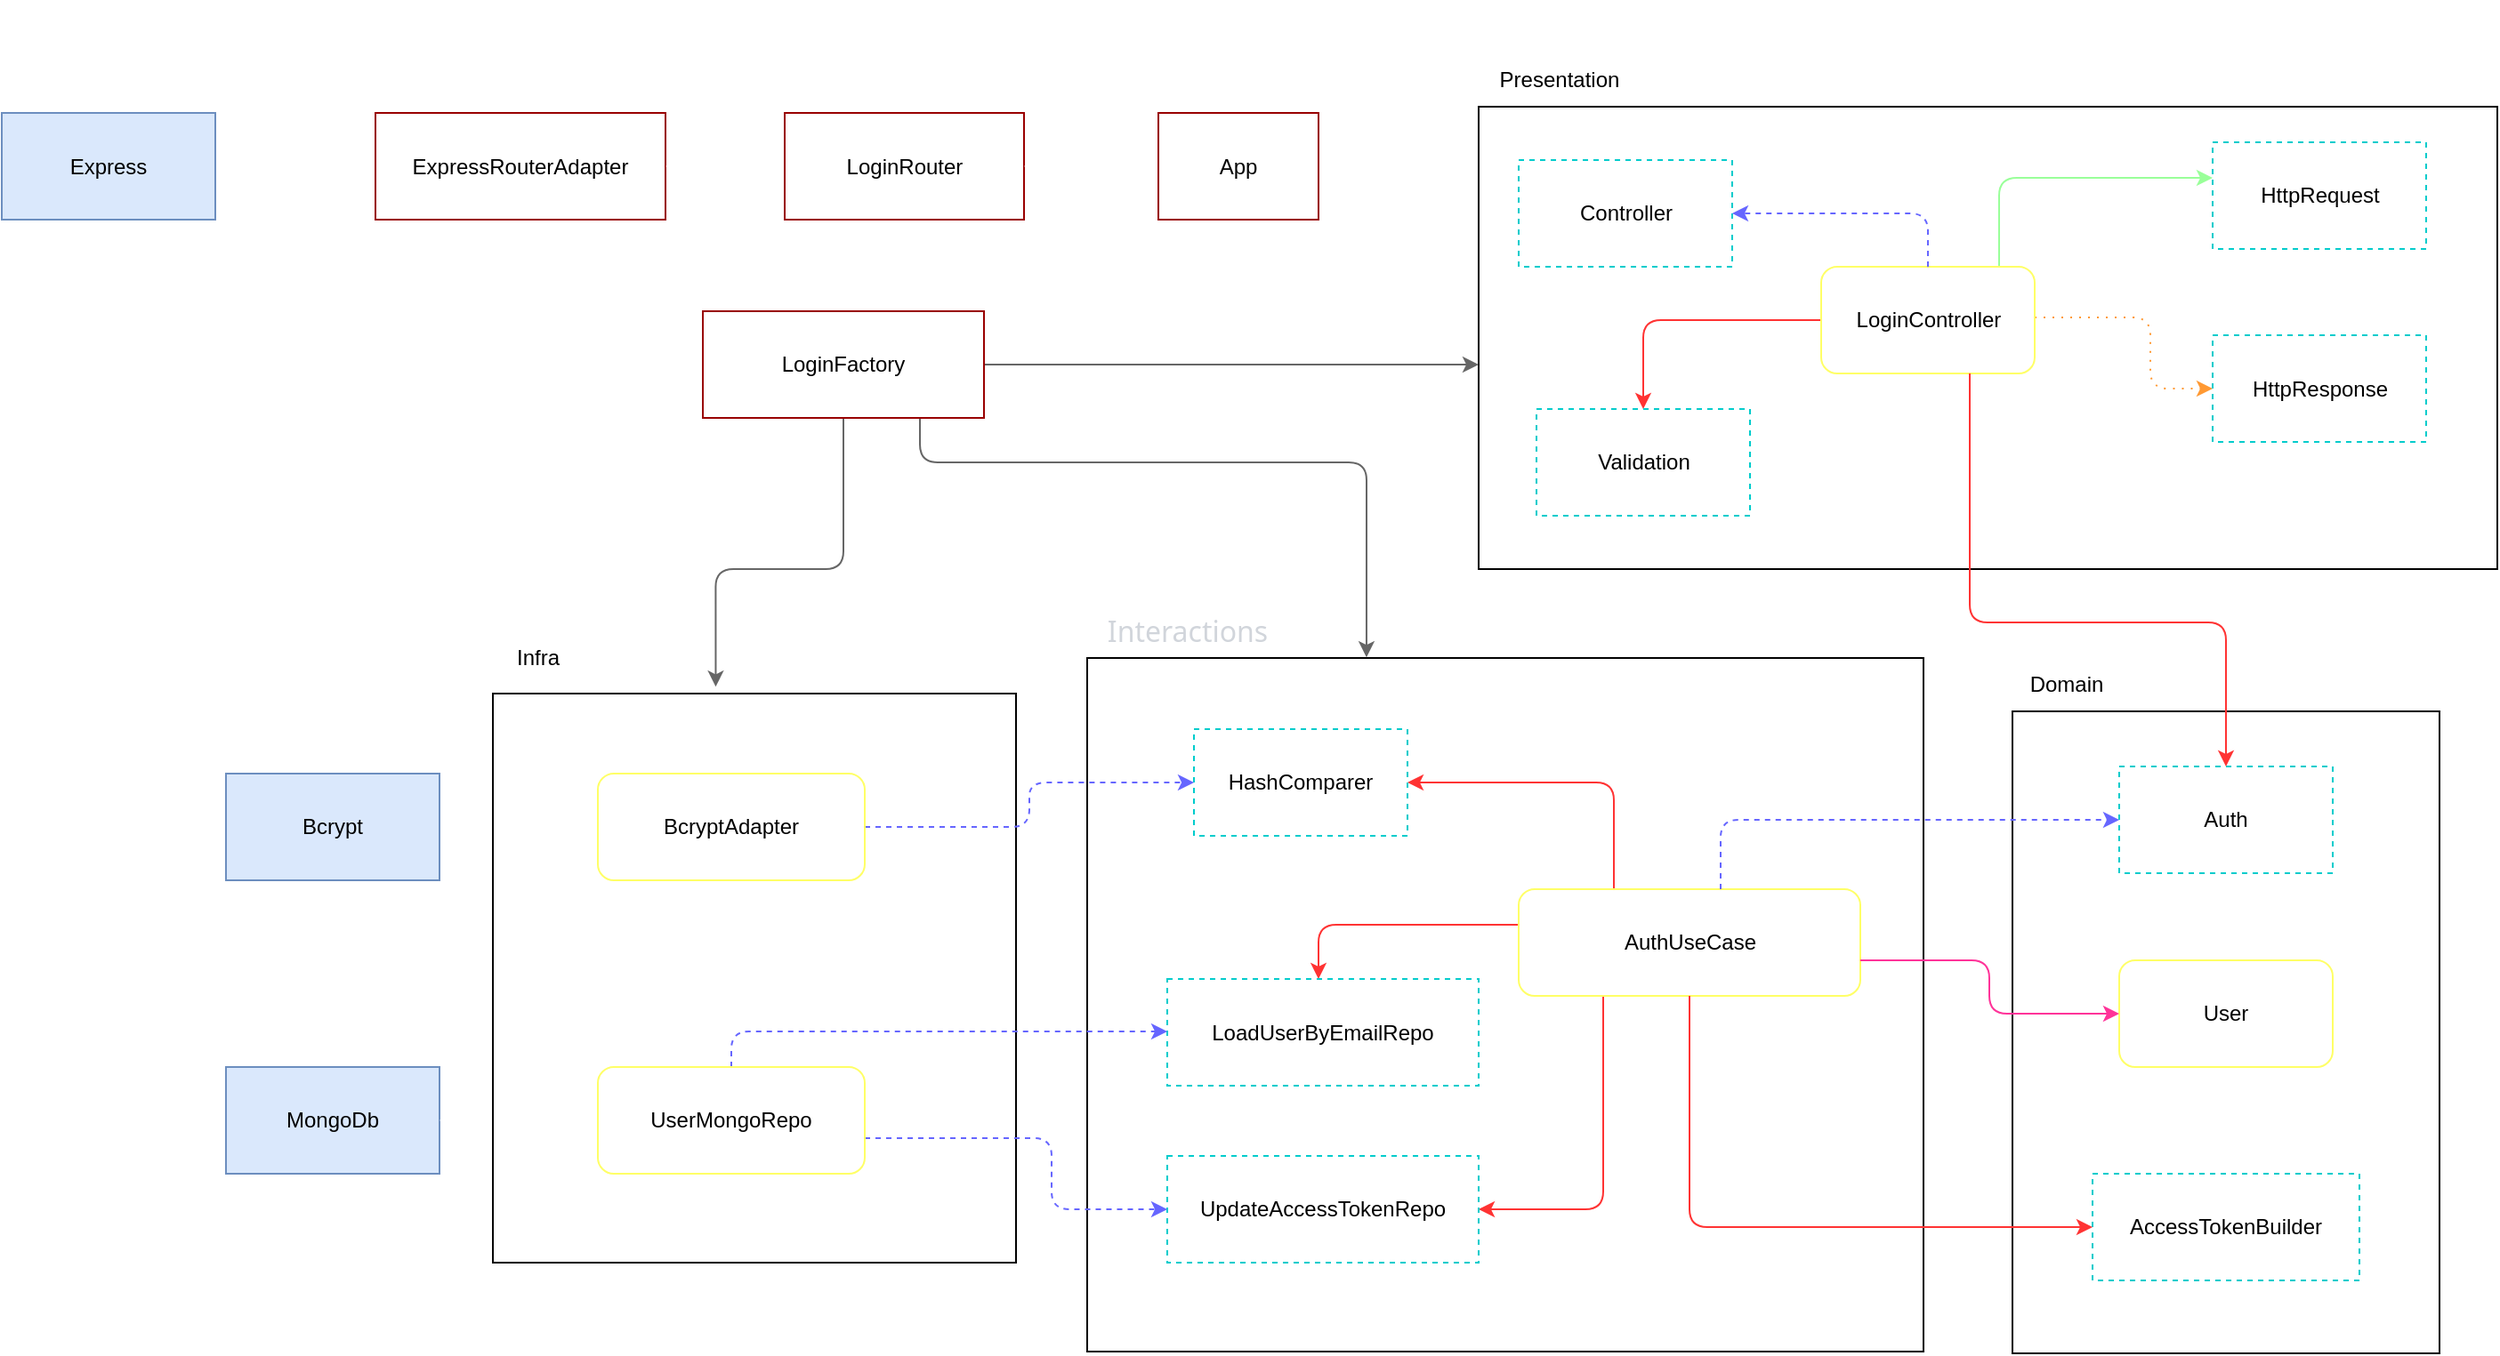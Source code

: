 <mxfile>
    <diagram id="nbyRWoEGn0KuN7fqS6Hk" name="Página-1">
        <mxGraphModel dx="1244" dy="619" grid="1" gridSize="10" guides="1" tooltips="1" connect="1" arrows="1" fold="1" page="1" pageScale="1" pageWidth="827" pageHeight="1169" math="0" shadow="0">
            <root>
                <mxCell id="0"/>
                <mxCell id="1" parent="0"/>
                <mxCell id="101" value="" style="rounded=0;whiteSpace=wrap;html=1;" parent="1" vertex="1">
                    <mxGeometry x="924" y="290" width="572.5" height="260" as="geometry"/>
                </mxCell>
                <mxCell id="102" style="edgeStyle=orthogonalEdgeStyle;html=1;strokeColor=#99ff99;" parent="1" source="105" target="109" edge="1">
                    <mxGeometry relative="1" as="geometry">
                        <Array as="points">
                            <mxPoint x="1216.5" y="330"/>
                        </Array>
                    </mxGeometry>
                </mxCell>
                <mxCell id="103" style="edgeStyle=orthogonalEdgeStyle;html=1;strokeColor=#ff9933;dashed=1;dashPattern=1 4;" parent="1" source="105" target="110" edge="1">
                    <mxGeometry relative="1" as="geometry">
                        <Array as="points">
                            <mxPoint x="1301.5" y="408.5"/>
                            <mxPoint x="1301.5" y="448.5"/>
                        </Array>
                    </mxGeometry>
                </mxCell>
                <mxCell id="104" style="edgeStyle=orthogonalEdgeStyle;html=1;entryX=0.5;entryY=0;entryDx=0;entryDy=0;strokeColor=#ff3333;" parent="1" source="105" target="111" edge="1">
                    <mxGeometry relative="1" as="geometry"/>
                </mxCell>
                <mxCell id="105" value="LoginController" style="rounded=1;whiteSpace=wrap;html=1;strokeColor=#FFFF66;" parent="1" vertex="1">
                    <mxGeometry x="1116.5" y="380" width="120" height="60" as="geometry"/>
                </mxCell>
                <mxCell id="106" value="Presentation" style="text;html=1;strokeColor=none;fillColor=none;align=center;verticalAlign=middle;whiteSpace=wrap;rounded=0;" parent="1" vertex="1">
                    <mxGeometry x="924" y="260" width="90.5" height="30" as="geometry"/>
                </mxCell>
                <mxCell id="107" value="Controller" style="rounded=0;whiteSpace=wrap;html=1;strokeColor=#00CCCC;dashed=1;" parent="1" vertex="1">
                    <mxGeometry x="946.5" y="320" width="120" height="60" as="geometry"/>
                </mxCell>
                <mxCell id="108" value="" style="endArrow=classic;html=1;fillColor=#a20025;strokeColor=#6666FF;dashed=1;exitX=0.5;exitY=0;exitDx=0;exitDy=0;entryX=1;entryY=0.5;entryDx=0;entryDy=0;" parent="1" source="105" target="107" edge="1">
                    <mxGeometry width="50" height="50" relative="1" as="geometry">
                        <mxPoint x="1206.5" y="320" as="sourcePoint"/>
                        <mxPoint x="1326.5" y="320" as="targetPoint"/>
                        <Array as="points">
                            <mxPoint x="1176.5" y="350"/>
                        </Array>
                    </mxGeometry>
                </mxCell>
                <mxCell id="109" value="HttpRequest" style="rounded=0;whiteSpace=wrap;html=1;strokeColor=#00CCCC;dashed=1;" parent="1" vertex="1">
                    <mxGeometry x="1336.5" y="310" width="120" height="60" as="geometry"/>
                </mxCell>
                <mxCell id="110" value="HttpResponse" style="rounded=0;whiteSpace=wrap;html=1;strokeColor=#00CCCC;dashed=1;" parent="1" vertex="1">
                    <mxGeometry x="1336.5" y="418.5" width="120" height="60" as="geometry"/>
                </mxCell>
                <mxCell id="111" value="Validation" style="rounded=0;whiteSpace=wrap;html=1;strokeColor=#00CCCC;dashed=1;" parent="1" vertex="1">
                    <mxGeometry x="956.5" y="460" width="120" height="60" as="geometry"/>
                </mxCell>
                <mxCell id="112" value="" style="rounded=0;whiteSpace=wrap;html=1;" parent="1" vertex="1">
                    <mxGeometry x="704" y="600" width="470" height="390" as="geometry"/>
                </mxCell>
                <mxCell id="113" style="edgeStyle=orthogonalEdgeStyle;html=1;strokeColor=#ff3333;" parent="1" source="117" target="119" edge="1">
                    <mxGeometry relative="1" as="geometry">
                        <Array as="points">
                            <mxPoint x="1000" y="670"/>
                        </Array>
                    </mxGeometry>
                </mxCell>
                <mxCell id="116" style="edgeStyle=orthogonalEdgeStyle;html=1;strokeColor=#ff3333;" parent="1" source="117" target="122" edge="1">
                    <mxGeometry relative="1" as="geometry">
                        <Array as="points">
                            <mxPoint x="834" y="750"/>
                        </Array>
                    </mxGeometry>
                </mxCell>
                <mxCell id="138" style="edgeStyle=orthogonalEdgeStyle;html=1;entryX=1;entryY=0.5;entryDx=0;entryDy=0;strokeColor=#ff3333;" parent="1" source="117" target="137" edge="1">
                    <mxGeometry relative="1" as="geometry">
                        <Array as="points">
                            <mxPoint x="994" y="910"/>
                        </Array>
                    </mxGeometry>
                </mxCell>
                <mxCell id="117" value="AuthUseCase" style="rounded=1;whiteSpace=wrap;html=1;strokeColor=#FFFF66;" parent="1" vertex="1">
                    <mxGeometry x="946.5" y="730" width="192" height="60" as="geometry"/>
                </mxCell>
                <mxCell id="118" value="&lt;div style=&quot;text-align: start;&quot;&gt;&lt;span style=&quot;background-color: initial; font-size: 16px;&quot;&gt;&lt;font face=&quot;Söhne, ui-sans-serif, system-ui, -apple-system, Segoe UI, Roboto, Ubuntu, Cantarell, Noto Sans, sans-serif, Helvetica Neue, Arial, Apple Color Emoji, Segoe UI Emoji, Segoe UI Symbol, Noto Color Emoji&quot; color=&quot;#d1d5db&quot;&gt;Interactions&lt;/font&gt;&lt;/span&gt;&lt;/div&gt;" style="text;html=1;strokeColor=none;fillColor=none;align=center;verticalAlign=middle;whiteSpace=wrap;rounded=0;" parent="1" vertex="1">
                    <mxGeometry x="704" y="570" width="112.5" height="30" as="geometry"/>
                </mxCell>
                <mxCell id="119" value="HashComparer" style="rounded=0;whiteSpace=wrap;html=1;strokeColor=#00CCCC;dashed=1;" parent="1" vertex="1">
                    <mxGeometry x="764" y="640" width="120" height="60" as="geometry"/>
                </mxCell>
                <mxCell id="122" value="LoadUserByEmailRepo" style="rounded=0;whiteSpace=wrap;html=1;strokeColor=#00CCCC;dashed=1;" parent="1" vertex="1">
                    <mxGeometry x="749" y="780.5" width="175" height="60" as="geometry"/>
                </mxCell>
                <mxCell id="128" value="" style="rounded=0;whiteSpace=wrap;html=1;" parent="1" vertex="1">
                    <mxGeometry x="1224" y="630" width="240" height="361" as="geometry"/>
                </mxCell>
                <mxCell id="129" value="Domain" style="text;html=1;align=center;verticalAlign=middle;resizable=0;points=[];autosize=1;strokeColor=none;fillColor=none;" parent="1" vertex="1">
                    <mxGeometry x="1224" y="600" width="60" height="30" as="geometry"/>
                </mxCell>
                <mxCell id="130" value="Auth" style="rounded=0;whiteSpace=wrap;html=1;strokeColor=#00CCCC;dashed=1;" parent="1" vertex="1">
                    <mxGeometry x="1284" y="661" width="120" height="60" as="geometry"/>
                </mxCell>
                <mxCell id="131" value="User" style="rounded=1;whiteSpace=wrap;html=1;strokeColor=#FFFF66;" parent="1" vertex="1">
                    <mxGeometry x="1284" y="770" width="120" height="60" as="geometry"/>
                </mxCell>
                <mxCell id="132" value="AccessTokenBuilder" style="rounded=0;whiteSpace=wrap;html=1;strokeColor=#00CCCC;dashed=1;" parent="1" vertex="1">
                    <mxGeometry x="1269" y="890" width="150" height="60" as="geometry"/>
                </mxCell>
                <mxCell id="133" style="edgeStyle=orthogonalEdgeStyle;html=1;entryX=0;entryY=0.5;entryDx=0;entryDy=0;strokeColor=#6666FF;fillColor=#a20025;dashed=1;" parent="1" source="117" target="130" edge="1">
                    <mxGeometry relative="1" as="geometry">
                        <Array as="points">
                            <mxPoint x="1060" y="691"/>
                        </Array>
                    </mxGeometry>
                </mxCell>
                <mxCell id="136" style="edgeStyle=orthogonalEdgeStyle;html=1;strokeColor=#ff3333;" parent="1" source="117" target="132" edge="1">
                    <mxGeometry relative="1" as="geometry">
                        <Array as="points">
                            <mxPoint x="1043" y="920"/>
                        </Array>
                    </mxGeometry>
                </mxCell>
                <mxCell id="137" value="UpdateAccessTokenRepo" style="rounded=0;whiteSpace=wrap;html=1;strokeColor=#00CCCC;dashed=1;" parent="1" vertex="1">
                    <mxGeometry x="749" y="880" width="175" height="60" as="geometry"/>
                </mxCell>
                <mxCell id="141" value="" style="rounded=0;whiteSpace=wrap;html=1;" parent="1" vertex="1">
                    <mxGeometry x="370" y="620" width="294" height="320" as="geometry"/>
                </mxCell>
                <mxCell id="142" value="Infra" style="text;html=1;align=center;verticalAlign=middle;resizable=0;points=[];autosize=1;strokeColor=none;fillColor=none;" parent="1" vertex="1">
                    <mxGeometry x="370" y="585" width="50" height="30" as="geometry"/>
                </mxCell>
                <mxCell id="145" value="&lt;font color=&quot;#000000&quot;&gt;MongoDb&lt;/font&gt;" style="rounded=0;whiteSpace=wrap;html=1;fillColor=#dae8fc;strokeColor=#6c8ebf;" parent="1" vertex="1">
                    <mxGeometry x="220" y="830" width="120" height="60" as="geometry"/>
                </mxCell>
                <mxCell id="146" style="edgeStyle=orthogonalEdgeStyle;html=1;entryX=1;entryY=0.5;entryDx=0;entryDy=0;dashed=1;strokeColor=#FFFFFF;fontColor=default;fillColor=#a20025;" parent="1" source="147" target="145" edge="1">
                    <mxGeometry relative="1" as="geometry">
                        <Array as="points"/>
                    </mxGeometry>
                </mxCell>
                <mxCell id="155" style="edgeStyle=orthogonalEdgeStyle;html=1;entryX=0;entryY=0.5;entryDx=0;entryDy=0;strokeColor=#6666FF;fillColor=#a20025;dashed=1;" parent="1" source="147" target="137" edge="1">
                    <mxGeometry relative="1" as="geometry">
                        <Array as="points">
                            <mxPoint x="684" y="870"/>
                            <mxPoint x="684" y="910"/>
                        </Array>
                    </mxGeometry>
                </mxCell>
                <mxCell id="157" style="edgeStyle=orthogonalEdgeStyle;html=1;strokeColor=#6666FF;fillColor=#a20025;dashed=1;" parent="1" source="147" target="122" edge="1">
                    <mxGeometry relative="1" as="geometry">
                        <Array as="points">
                            <mxPoint x="504" y="810"/>
                        </Array>
                    </mxGeometry>
                </mxCell>
                <mxCell id="147" value="UserMongoRepo" style="rounded=1;whiteSpace=wrap;html=1;strokeColor=#FFFF66;" parent="1" vertex="1">
                    <mxGeometry x="429" y="830" width="150" height="60" as="geometry"/>
                </mxCell>
                <mxCell id="148" style="edgeStyle=orthogonalEdgeStyle;html=1;dashed=1;strokeColor=#FFFFFF;fontColor=default;fillColor=#a20025;" parent="1" source="149" target="150" edge="1">
                    <mxGeometry relative="1" as="geometry"/>
                </mxCell>
                <mxCell id="156" style="edgeStyle=orthogonalEdgeStyle;html=1;strokeColor=#6666FF;fillColor=#a20025;dashed=1;" parent="1" source="149" target="119" edge="1">
                    <mxGeometry relative="1" as="geometry"/>
                </mxCell>
                <mxCell id="149" value="BcryptAdapter" style="rounded=1;whiteSpace=wrap;html=1;strokeColor=#FFFF66;" parent="1" vertex="1">
                    <mxGeometry x="429" y="665" width="150" height="60" as="geometry"/>
                </mxCell>
                <mxCell id="150" value="&lt;font color=&quot;#000000&quot;&gt;Bcrypt&lt;/font&gt;" style="rounded=0;whiteSpace=wrap;html=1;fillColor=#dae8fc;strokeColor=#6c8ebf;" parent="1" vertex="1">
                    <mxGeometry x="220" y="665" width="120" height="60" as="geometry"/>
                </mxCell>
                <mxCell id="158" value="" style="rounded=0;whiteSpace=wrap;html=1;strokeColor=#FFFFFF;fontColor=#000000;" parent="1" vertex="1">
                    <mxGeometry x="264" y="260" width="610" height="260" as="geometry"/>
                </mxCell>
                <mxCell id="159" value="&lt;font color=&quot;#ffffff&quot;&gt;Main&lt;/font&gt;" style="text;html=1;align=center;verticalAlign=middle;resizable=0;points=[];autosize=1;strokeColor=none;fillColor=none;fontColor=#000000;" parent="1" vertex="1">
                    <mxGeometry x="264" y="230" width="50" height="30" as="geometry"/>
                </mxCell>
                <mxCell id="169" style="edgeStyle=orthogonalEdgeStyle;html=1;entryX=0.426;entryY=-0.012;entryDx=0;entryDy=0;entryPerimeter=0;strokeColor=#666666;" parent="1" source="160" target="141" edge="1">
                    <mxGeometry relative="1" as="geometry">
                        <Array as="points">
                            <mxPoint x="567" y="550"/>
                            <mxPoint x="495" y="550"/>
                        </Array>
                    </mxGeometry>
                </mxCell>
                <mxCell id="171" style="edgeStyle=orthogonalEdgeStyle;html=1;entryX=0.334;entryY=-0.001;entryDx=0;entryDy=0;entryPerimeter=0;strokeColor=#666666;" parent="1" source="160" target="112" edge="1">
                    <mxGeometry relative="1" as="geometry">
                        <Array as="points">
                            <mxPoint x="610" y="490"/>
                            <mxPoint x="861" y="490"/>
                        </Array>
                    </mxGeometry>
                </mxCell>
                <mxCell id="172" style="edgeStyle=orthogonalEdgeStyle;html=1;strokeColor=#666666;" parent="1" source="160" target="101" edge="1">
                    <mxGeometry relative="1" as="geometry">
                        <Array as="points">
                            <mxPoint x="860" y="435"/>
                            <mxPoint x="860" y="435"/>
                        </Array>
                    </mxGeometry>
                </mxCell>
                <mxCell id="160" value="LoginFactory" style="rounded=0;whiteSpace=wrap;html=1;strokeColor=#990000;gradientColor=none;" parent="1" vertex="1">
                    <mxGeometry x="488" y="405" width="158" height="60" as="geometry"/>
                </mxCell>
                <mxCell id="161" style="edgeStyle=orthogonalEdgeStyle;html=1;strokeColor=#FFFFFF;fontColor=#FFFFFF;dashed=1;" parent="1" source="162" target="167" edge="1">
                    <mxGeometry relative="1" as="geometry"/>
                </mxCell>
                <mxCell id="162" value="ExpressRouterAdapter" style="rounded=0;whiteSpace=wrap;html=1;strokeColor=#990000;gradientColor=none;" parent="1" vertex="1">
                    <mxGeometry x="304" y="293.5" width="163" height="60" as="geometry"/>
                </mxCell>
                <mxCell id="163" style="edgeStyle=orthogonalEdgeStyle;html=1;strokeColor=#FFFFFF;fontColor=#FFFFFF;" parent="1" source="164" target="162" edge="1">
                    <mxGeometry relative="1" as="geometry"/>
                </mxCell>
                <mxCell id="164" value="LoginRouter" style="rounded=0;whiteSpace=wrap;html=1;strokeColor=#990000;gradientColor=none;" parent="1" vertex="1">
                    <mxGeometry x="534" y="293.5" width="134.5" height="60" as="geometry"/>
                </mxCell>
                <mxCell id="165" style="edgeStyle=orthogonalEdgeStyle;html=1;entryX=1;entryY=0.5;entryDx=0;entryDy=0;strokeColor=#FFFFFF;fontColor=#FFFFFF;" parent="1" source="166" target="164" edge="1">
                    <mxGeometry relative="1" as="geometry"/>
                </mxCell>
                <mxCell id="166" value="App" style="rounded=0;whiteSpace=wrap;html=1;strokeColor=#990000;gradientColor=none;" parent="1" vertex="1">
                    <mxGeometry x="744" y="293.5" width="90" height="60" as="geometry"/>
                </mxCell>
                <mxCell id="167" value="&lt;font color=&quot;#000000&quot;&gt;Express&lt;/font&gt;" style="rounded=0;whiteSpace=wrap;html=1;fillColor=#dae8fc;strokeColor=#6c8ebf;" parent="1" vertex="1">
                    <mxGeometry x="94" y="293.5" width="120" height="60" as="geometry"/>
                </mxCell>
                <mxCell id="168" style="edgeStyle=orthogonalEdgeStyle;html=1;strokeColor=#FF3399;fillColor=#a20025;" parent="1" source="117" target="131" edge="1">
                    <mxGeometry relative="1" as="geometry">
                        <Array as="points">
                            <mxPoint x="1211" y="770"/>
                            <mxPoint x="1211" y="800"/>
                        </Array>
                    </mxGeometry>
                </mxCell>
                <mxCell id="170" style="edgeStyle=orthogonalEdgeStyle;html=1;strokeColor=#FF3333;" parent="1" source="105" target="130" edge="1">
                    <mxGeometry relative="1" as="geometry">
                        <Array as="points">
                            <mxPoint x="1200" y="580"/>
                            <mxPoint x="1344" y="580"/>
                        </Array>
                    </mxGeometry>
                </mxCell>
            </root>
        </mxGraphModel>
    </diagram>
</mxfile>